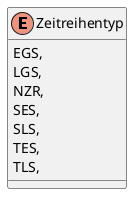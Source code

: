 @startuml
enum Zeitreihentyp {
    EGS,
    LGS,
    NZR,
    SES,
    SLS,
    TES,
    TLS,
}
@enduml
